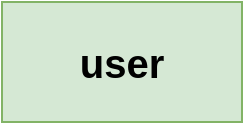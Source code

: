 <mxfile version="13.3.0" type="github">
  <diagram id="x62qpnre8V-xXX-r3ZVv" name="Page-1">
    <mxGraphModel dx="782" dy="469" grid="1" gridSize="10" guides="1" tooltips="1" connect="1" arrows="1" fold="1" page="1" pageScale="1" pageWidth="850" pageHeight="1100" math="0" shadow="0">
      <root>
        <mxCell id="0" />
        <mxCell id="1" parent="0" />
        <mxCell id="jk2Vw_AiLfNzg09L9R1o-2" value="user" style="rounded=0;whiteSpace=wrap;html=1;fillColor=#d5e8d4;strokeColor=#82b366;fontStyle=1;fontSize=20;" vertex="1" parent="1">
          <mxGeometry x="340" y="210" width="120" height="60" as="geometry" />
        </mxCell>
      </root>
    </mxGraphModel>
  </diagram>
</mxfile>
